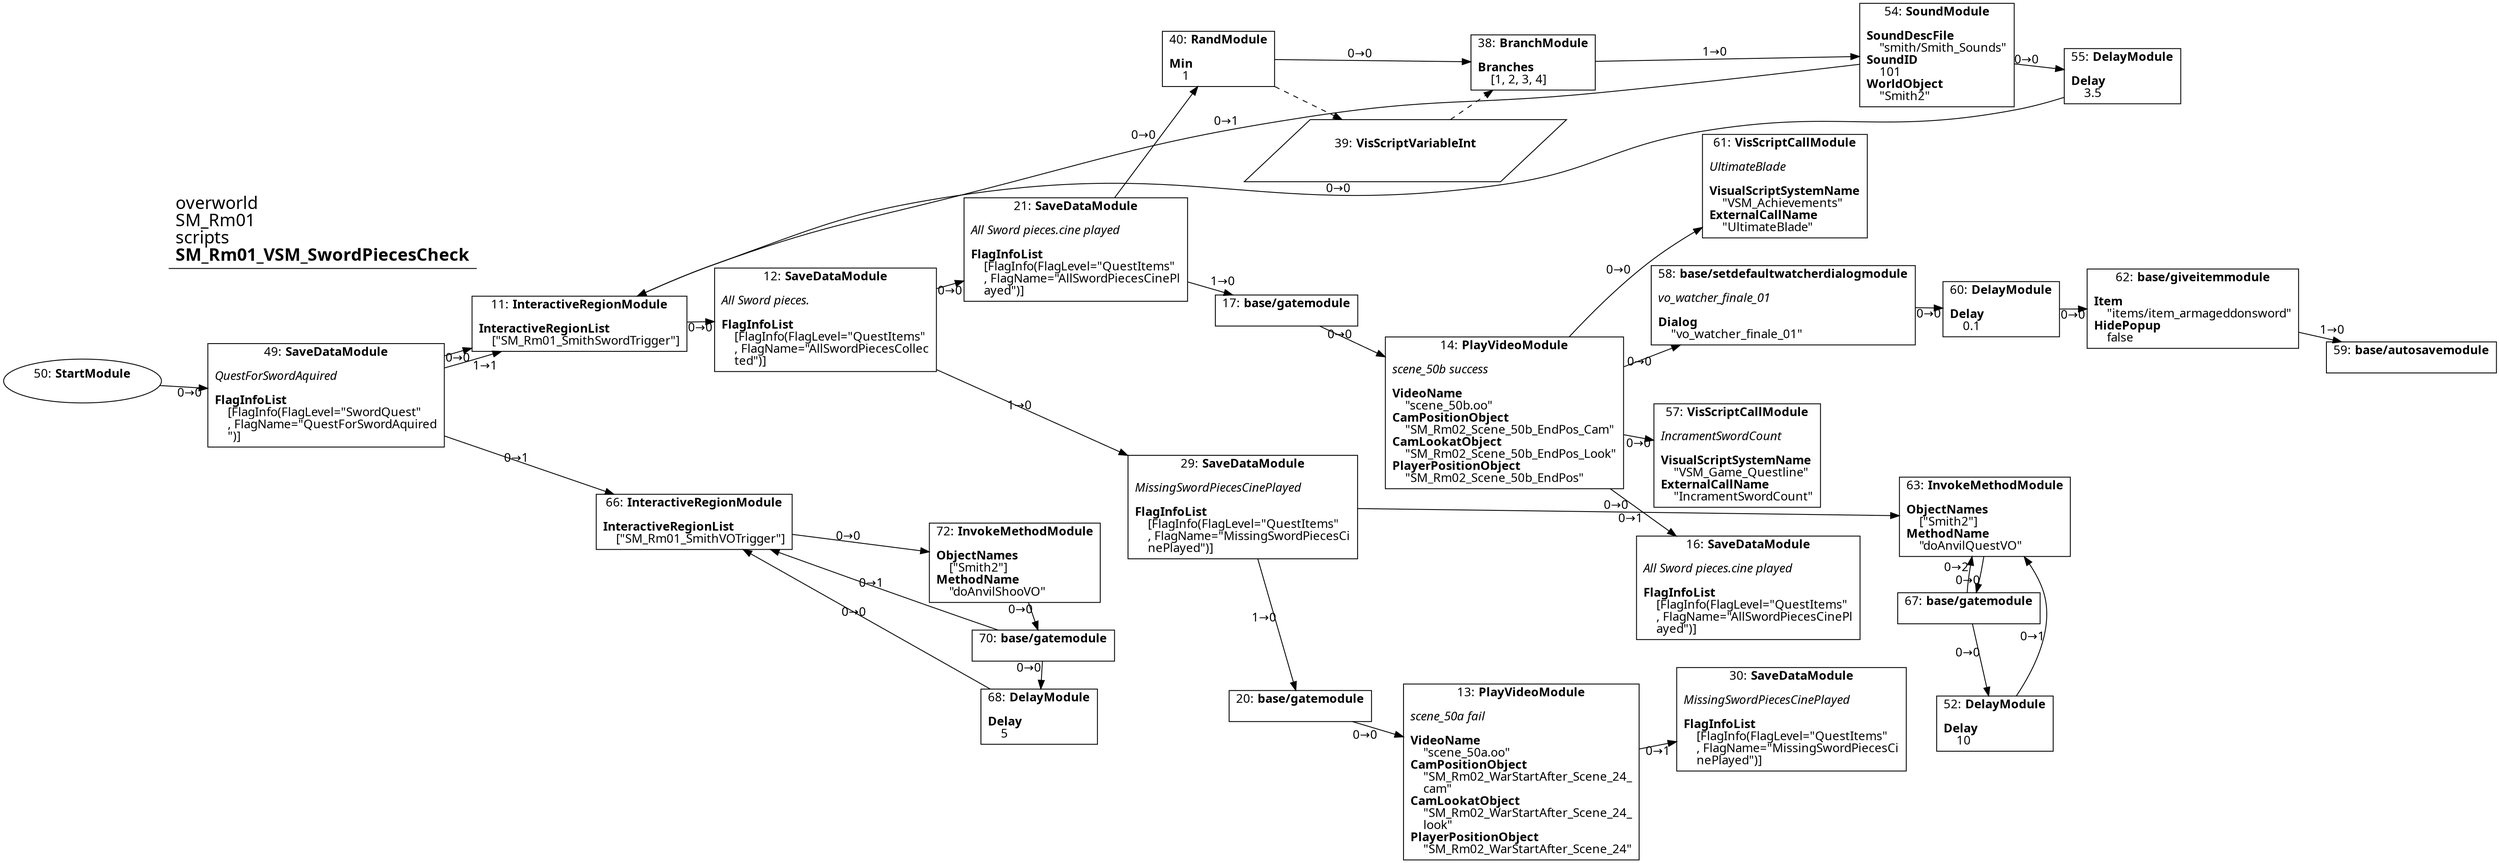 digraph {
    layout = fdp;
    overlap = prism;
    sep = "+16";
    splines = spline;

    node [ shape = box ];

    graph [ fontname = "Segoe UI" ];
    node [ fontname = "Segoe UI" ];
    edge [ fontname = "Segoe UI" ];

    11 [ label = <11: <b>InteractiveRegionModule</b><br/><br/><b>InteractiveRegionList</b><br align="left"/>    [&quot;SM_Rm01_SmithSwordTrigger&quot;]<br align="left"/>> ];
    11 [ pos = "0.68500006,-0.80300003!" ];
    11 -> 12 [ label = "0→0" ];

    12 [ label = <12: <b>SaveDataModule</b><br/><br/><i>All Sword pieces.<br align="left"/></i><br align="left"/><b>FlagInfoList</b><br align="left"/>    [FlagInfo(FlagLevel=&quot;QuestItems&quot;<br align="left"/>    , FlagName=&quot;AllSwordPiecesCollec<br align="left"/>    ted&quot;)]<br align="left"/>> ];
    12 [ pos = "0.975,-0.80300003!" ];
    12 -> 21 [ label = "0→0" ];
    12 -> 29 [ label = "1→0" ];

    13 [ label = <13: <b>PlayVideoModule</b><br/><br/><i>scene_50a fail<br align="left"/></i><br align="left"/><b>VideoName</b><br align="left"/>    &quot;scene_50a.oo&quot;<br align="left"/><b>CamPositionObject</b><br align="left"/>    &quot;SM_Rm02_WarStartAfter_Scene_24_<br align="left"/>    cam&quot;<br align="left"/><b>CamLookatObject</b><br align="left"/>    &quot;SM_Rm02_WarStartAfter_Scene_24_<br align="left"/>    look&quot;<br align="left"/><b>PlayerPositionObject</b><br align="left"/>    &quot;SM_Rm02_WarStartAfter_Scene_24&quot;<br align="left"/>> ];
    13 [ pos = "1.6860001,-1.3280001!" ];
    13 -> 30 [ label = "0→1" ];

    14 [ label = <14: <b>PlayVideoModule</b><br/><br/><i>scene_50b success<br align="left"/></i><br align="left"/><b>VideoName</b><br align="left"/>    &quot;scene_50b.oo&quot;<br align="left"/><b>CamPositionObject</b><br align="left"/>    &quot;SM_Rm02_Scene_50b_EndPos_Cam&quot;<br align="left"/><b>CamLookatObject</b><br align="left"/>    &quot;SM_Rm02_Scene_50b_EndPos_Look&quot;<br align="left"/><b>PlayerPositionObject</b><br align="left"/>    &quot;SM_Rm02_Scene_50b_EndPos&quot;<br align="left"/>> ];
    14 [ pos = "1.6700001,-0.82600003!" ];
    14 -> 16 [ label = "0→1" ];
    14 -> 57 [ label = "0→0" ];
    14 -> 58 [ label = "0→0" ];
    14 -> 61 [ label = "0→0" ];

    16 [ label = <16: <b>SaveDataModule</b><br/><br/><i>All Sword pieces.cine played<br align="left"/></i><br align="left"/><b>FlagInfoList</b><br align="left"/>    [FlagInfo(FlagLevel=&quot;QuestItems&quot;<br align="left"/>    , FlagName=&quot;AllSwordPiecesCinePl<br align="left"/>    ayed&quot;)]<br align="left"/>> ];
    16 [ pos = "1.871,-0.90400004!" ];

    17 [ label = <17: <b>base/gatemodule</b><br/><br/>> ];
    17 [ pos = "1.4940001,-0.82600003!" ];
    17 -> 14 [ label = "0→0" ];

    20 [ label = <20: <b>base/gatemodule</b><br/><br/>> ];
    20 [ pos = "1.511,-1.3280001!" ];
    20 -> 13 [ label = "0→0" ];

    21 [ label = <21: <b>SaveDataModule</b><br/><br/><i>All Sword pieces.cine played<br align="left"/></i><br align="left"/><b>FlagInfoList</b><br align="left"/>    [FlagInfo(FlagLevel=&quot;QuestItems&quot;<br align="left"/>    , FlagName=&quot;AllSwordPiecesCinePl<br align="left"/>    ayed&quot;)]<br align="left"/>> ];
    21 [ pos = "1.271,-0.80300003!" ];
    21 -> 17 [ label = "1→0" ];
    21 -> 40 [ label = "0→0" ];

    29 [ label = <29: <b>SaveDataModule</b><br/><br/><i>MissingSwordPiecesCinePlayed<br align="left"/></i><br align="left"/><b>FlagInfoList</b><br align="left"/>    [FlagInfo(FlagLevel=&quot;QuestItems&quot;<br align="left"/>    , FlagName=&quot;MissingSwordPiecesCi<br align="left"/>    nePlayed&quot;)]<br align="left"/>> ];
    29 [ pos = "1.266,-1.064!" ];
    29 -> 20 [ label = "1→0" ];
    29 -> 63 [ label = "0→0" ];

    30 [ label = <30: <b>SaveDataModule</b><br/><br/><i>MissingSwordPiecesCinePlayed<br align="left"/></i><br align="left"/><b>FlagInfoList</b><br align="left"/>    [FlagInfo(FlagLevel=&quot;QuestItems&quot;<br align="left"/>    , FlagName=&quot;MissingSwordPiecesCi<br align="left"/>    nePlayed&quot;)]<br align="left"/>> ];
    30 [ pos = "1.8740001,-1.3050001!" ];

    38 [ label = <38: <b>BranchModule</b><br/><br/><b>Branches</b><br align="left"/>    [1, 2, 3, 4]<br align="left"/>> ];
    38 [ pos = "1.8390001,-0.46100003!" ];
    38 -> 54 [ label = "1→0" ];
    39 -> 38 [ style = dashed ];

    39 [ label = <39: <b>VisScriptVariableInt</b><br/><br/>> ];
    39 [ shape = parallelogram ]
    39 [ pos = "1.7140001,-0.60400003!" ];

    40 [ label = <40: <b>RandModule</b><br/><br/><b>Min</b><br align="left"/>    1<br align="left"/>> ];
    40 [ pos = "1.5090001,-0.46100003!" ];
    40 -> 38 [ label = "0→0" ];
    40 -> 39 [ style = dashed ];

    49 [ label = <49: <b>SaveDataModule</b><br/><br/><i>QuestForSwordAquired<br align="left"/></i><br align="left"/><b>FlagInfoList</b><br align="left"/>    [FlagInfo(FlagLevel=&quot;SwordQuest&quot;<br align="left"/>    , FlagName=&quot;QuestForSwordAquired<br align="left"/>    &quot;)]<br align="left"/>> ];
    49 [ pos = "0.47800002,-0.80300003!" ];
    49 -> 11 [ label = "0→0" ];
    49 -> 11 [ label = "1→1" ];
    49 -> 66 [ label = "0→1" ];

    50 [ label = <50: <b>StartModule</b><br/><br/>> ];
    50 [ shape = oval ]
    50 [ pos = "0.30900002,-0.80300003!" ];
    50 -> 49 [ label = "0→0" ];

    52 [ label = <52: <b>DelayModule</b><br/><br/><b>Delay</b><br align="left"/>    10<br align="left"/>> ];
    52 [ pos = "2.102,-1.3410001!" ];
    52 -> 63 [ label = "0→1" ];

    54 [ label = <54: <b>SoundModule</b><br/><br/><b>SoundDescFile</b><br align="left"/>    &quot;smith/Smith_Sounds&quot;<br align="left"/><b>SoundID</b><br align="left"/>    101<br align="left"/><b>WorldObject</b><br align="left"/>    &quot;Smith2&quot;<br align="left"/>> ];
    54 [ pos = "2.0110002,-0.48400003!" ];
    54 -> 11 [ label = "0→1" ];
    54 -> 55 [ label = "0→0" ];

    55 [ label = <55: <b>DelayModule</b><br/><br/><b>Delay</b><br align="left"/>    3.5<br align="left"/>> ];
    55 [ pos = "2.197,-0.48400003!" ];
    55 -> 11 [ label = "0→0" ];

    57 [ label = <57: <b>VisScriptCallModule</b><br/><br/><i>IncramentSwordCount<br align="left"/></i><br align="left"/><b>VisualScriptSystemName</b><br align="left"/>    &quot;VSM_Game_Questline&quot;<br align="left"/><b>ExternalCallName</b><br align="left"/>    &quot;IncramentSwordCount&quot;<br align="left"/>> ];
    57 [ pos = "1.8700001,-0.82600003!" ];

    58 [ label = <58: <b>base/setdefaultwatcherdialogmodule</b><br/><br/><i>vo_watcher_finale_01<br align="left"/></i><br align="left"/><b>Dialog</b><br align="left"/>    &quot;vo_watcher_finale_01&quot;<br align="left"/>> ];
    58 [ pos = "1.8700001,-0.744!" ];
    58 -> 60 [ label = "0→0" ];

    59 [ label = <59: <b>base/autosavemodule</b><br/><br/>> ];
    59 [ pos = "2.509,-0.767!" ];

    60 [ label = <60: <b>DelayModule</b><br/><br/><b>Delay</b><br align="left"/>    0.1<br align="left"/>> ];
    60 [ pos = "2.1520002,-0.744!" ];
    60 -> 62 [ label = "0→0" ];

    61 [ label = <61: <b>VisScriptCallModule</b><br/><br/><i>UltimateBlade<br align="left"/></i><br align="left"/><b>VisualScriptSystemName</b><br align="left"/>    &quot;VSM_Achievements&quot;<br align="left"/><b>ExternalCallName</b><br align="left"/>    &quot;UltimateBlade&quot;<br align="left"/>> ];
    61 [ pos = "1.871,-0.665!" ];

    62 [ label = <62: <b>base/giveitemmodule</b><br/><br/><b>Item</b><br align="left"/>    &quot;items/item_armageddonsword&quot;<br align="left"/><b>HidePopup</b><br align="left"/>    false<br align="left"/>> ];
    62 [ pos = "2.3200002,-0.744!" ];
    62 -> 59 [ label = "1→0" ];

    63 [ label = <63: <b>InvokeMethodModule</b><br/><br/><b>ObjectNames</b><br align="left"/>    [&quot;Smith2&quot;]<br align="left"/><b>MethodName</b><br align="left"/>    &quot;doAnvilQuestVO&quot;<br align="left"/>> ];
    63 [ pos = "2.094,-1.064!" ];
    63 -> 67 [ label = "0→0" ];

    66 [ label = <66: <b>InteractiveRegionModule</b><br/><br/><b>InteractiveRegionList</b><br align="left"/>    [&quot;SM_Rm01_SmithVOTrigger&quot;]<br align="left"/>> ];
    66 [ pos = "0.72200006,-1.2090001!" ];
    66 -> 72 [ label = "0→0" ];

    67 [ label = <67: <b>base/gatemodule</b><br/><br/>> ];
    67 [ pos = "2.101,-1.2010001!" ];
    67 -> 52 [ label = "0→0" ];
    67 -> 63 [ label = "0→2" ];

    68 [ label = <68: <b>DelayModule</b><br/><br/><b>Delay</b><br align="left"/>    5<br align="left"/>> ];
    68 [ pos = "1.0450001,-1.4990001!" ];
    68 -> 66 [ label = "0→0" ];

    70 [ label = <70: <b>base/gatemodule</b><br/><br/>> ];
    70 [ pos = "1.044,-1.3590001!" ];
    70 -> 66 [ label = "0→1" ];
    70 -> 68 [ label = "0→0" ];

    72 [ label = <72: <b>InvokeMethodModule</b><br/><br/><b>ObjectNames</b><br align="left"/>    [&quot;Smith2&quot;]<br align="left"/><b>MethodName</b><br align="left"/>    &quot;doAnvilShooVO&quot;<br align="left"/>> ];
    72 [ pos = "1.042,-1.21!" ];
    72 -> 70 [ label = "0→0" ];

    title [ pos = "0.30800003,-0.46!" ];
    title [ shape = underline ];
    title [ label = <<font point-size="20">overworld<br align="left"/>SM_Rm01<br align="left"/>scripts<br align="left"/><b>SM_Rm01_VSM_SwordPiecesCheck</b><br align="left"/></font>> ];
}
